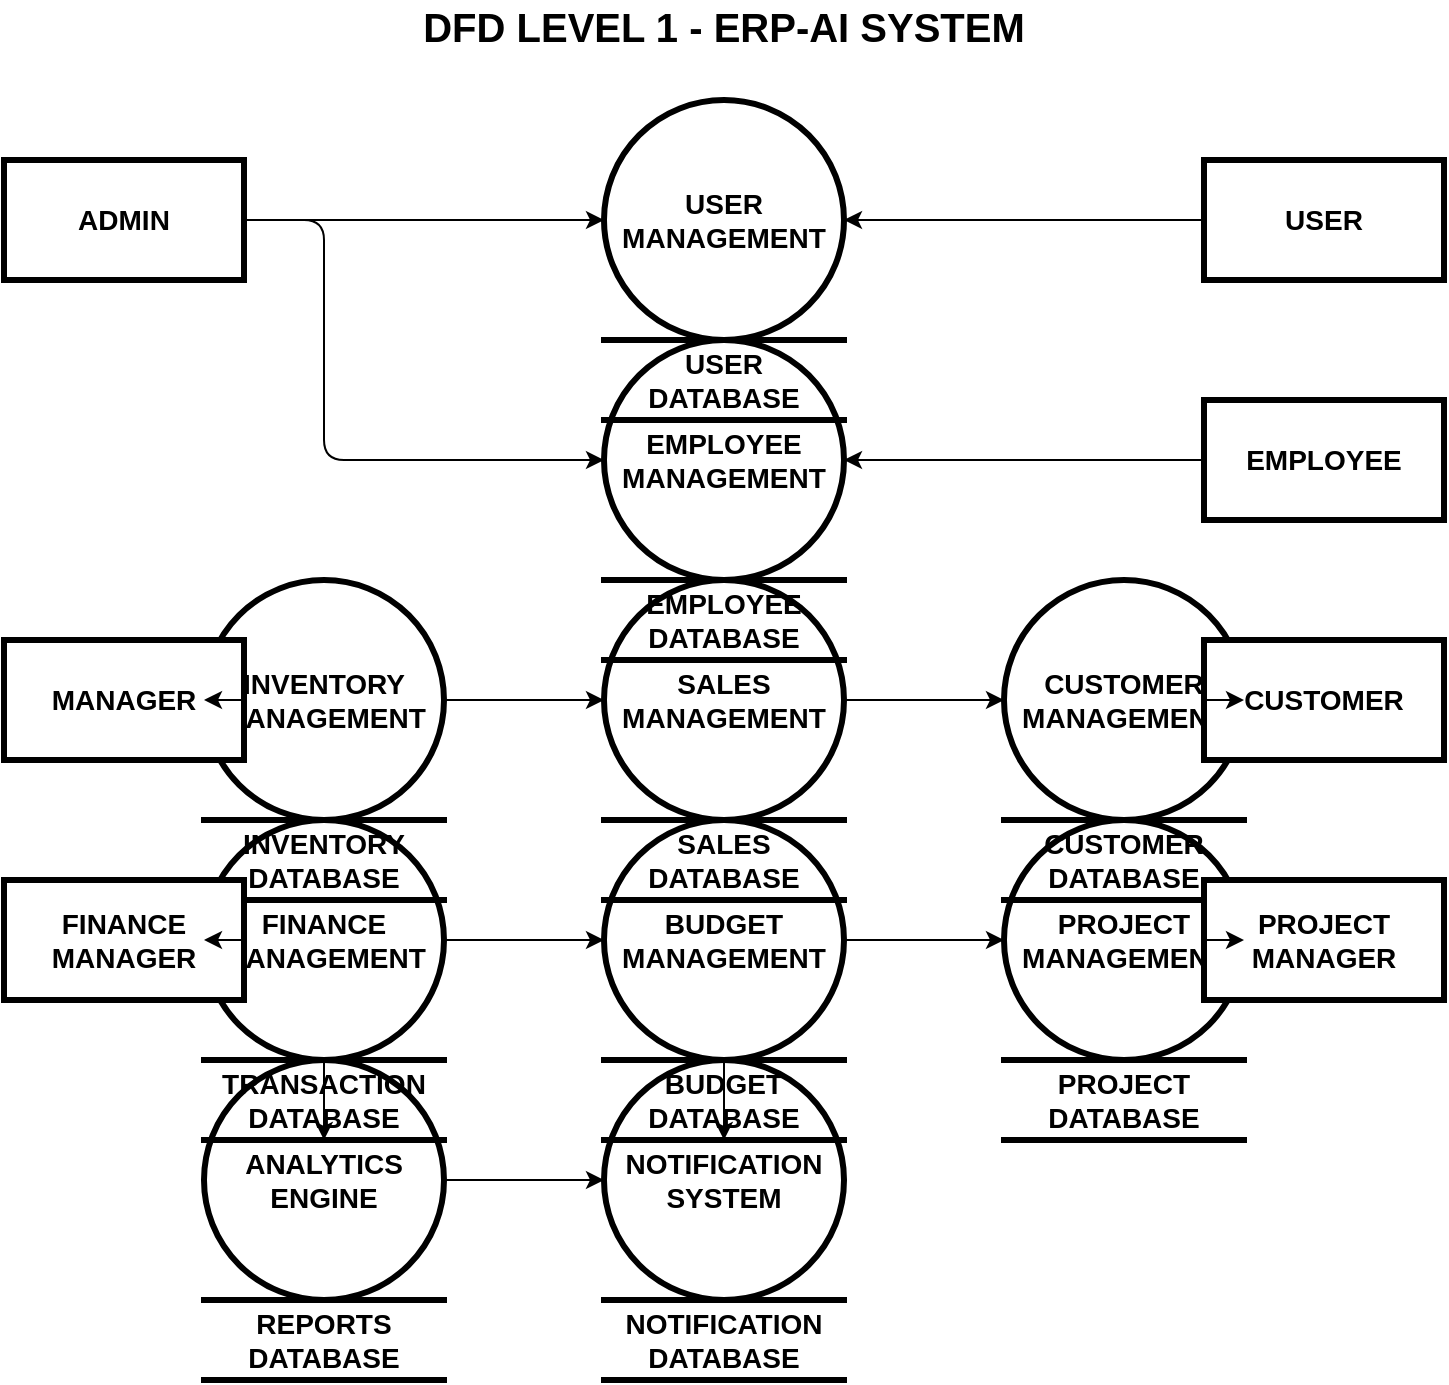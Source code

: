 <mxfile version="21.8.2" type="device">
  <diagram name="Page-1" id="c7558073-3199-34d8-9f00-42111426c3f3">
    <mxGraphModel dx="1050" dy="541" grid="1" gridSize="10" guides="1" tooltips="1" connect="1" arrows="1" fold="1" page="1" pageScale="1" pageWidth="826" pageHeight="1169" background="none" math="0" shadow="0">
      <root>
        <mxCell id="0" />
        <mxCell id="1" parent="0" />
        <mxCell id="2" value="ADMIN" style="whiteSpace=wrap;align=center;verticalAlign=middle;fontStyle=1;strokeWidth=3;fillColor=#FFFFFF;fontSize=14;" parent="1" vertex="1">
          <mxGeometry x="40" y="120" width="120" height="60" as="geometry" />
        </mxCell>
        <mxCell id="3" value="USER" style="whiteSpace=wrap;align=center;verticalAlign=middle;fontStyle=1;strokeWidth=3;fillColor=#FFFFFF;fontSize=14;" parent="1" vertex="1">
          <mxGeometry x="640" y="120" width="120" height="60" as="geometry" />
        </mxCell>
        <mxCell id="4" value="USER&#xa;MANAGEMENT" style="ellipse;whiteSpace=wrap;html=1;aspect=fixed;fontSize=14;fontStyle=1;strokeWidth=3;fillColor=#FFFFFF" parent="1" vertex="1">
          <mxGeometry x="340" y="90" width="120" height="120" as="geometry" />
        </mxCell>
        <mxCell id="5" value="EMPLOYEE&#xa;MANAGEMENT" style="ellipse;whiteSpace=wrap;html=1;aspect=fixed;fontSize=14;fontStyle=1;strokeWidth=3;fillColor=#FFFFFF" parent="1" vertex="1">
          <mxGeometry x="340" y="210" width="120" height="120" as="geometry" />
        </mxCell>
        <mxCell id="6" value="INVENTORY&#xa;MANAGEMENT" style="ellipse;whiteSpace=wrap;html=1;aspect=fixed;fontSize=14;fontStyle=1;strokeWidth=3;fillColor=#FFFFFF" parent="1" vertex="1">
          <mxGeometry x="140" y="330" width="120" height="120" as="geometry" />
        </mxCell>
        <mxCell id="7" value="SALES&#xa;MANAGEMENT" style="ellipse;whiteSpace=wrap;html=1;aspect=fixed;fontSize=14;fontStyle=1;strokeWidth=3;fillColor=#FFFFFF" parent="1" vertex="1">
          <mxGeometry x="340" y="330" width="120" height="120" as="geometry" />
        </mxCell>
        <mxCell id="8" value="CUSTOMER&#xa;MANAGEMENT" style="ellipse;whiteSpace=wrap;html=1;aspect=fixed;fontSize=14;fontStyle=1;strokeWidth=3;fillColor=#FFFFFF" parent="1" vertex="1">
          <mxGeometry x="540" y="330" width="120" height="120" as="geometry" />
        </mxCell>
        <mxCell id="9" value="FINANCE&#xa;MANAGEMENT" style="ellipse;whiteSpace=wrap;html=1;aspect=fixed;fontSize=14;fontStyle=1;strokeWidth=3;fillColor=#FFFFFF" parent="1" vertex="1">
          <mxGeometry x="140" y="450" width="120" height="120" as="geometry" />
        </mxCell>
        <mxCell id="10" value="BUDGET&#xa;MANAGEMENT" style="ellipse;whiteSpace=wrap;html=1;aspect=fixed;fontSize=14;fontStyle=1;strokeWidth=3;fillColor=#FFFFFF" parent="1" vertex="1">
          <mxGeometry x="340" y="450" width="120" height="120" as="geometry" />
        </mxCell>
        <mxCell id="11" value="PROJECT&#xa;MANAGEMENT" style="ellipse;whiteSpace=wrap;html=1;aspect=fixed;fontSize=14;fontStyle=1;strokeWidth=3;fillColor=#FFFFFF" parent="1" vertex="1">
          <mxGeometry x="540" y="450" width="120" height="120" as="geometry" />
        </mxCell>
        <mxCell id="12" value="ANALYTICS&#xa;ENGINE" style="ellipse;whiteSpace=wrap;html=1;aspect=fixed;fontSize=14;fontStyle=1;strokeWidth=3;fillColor=#FFFFFF" parent="1" vertex="1">
          <mxGeometry x="140" y="570" width="120" height="120" as="geometry" />
        </mxCell>
        <mxCell id="13" value="NOTIFICATION&#xa;SYSTEM" style="ellipse;whiteSpace=wrap;html=1;aspect=fixed;fontSize=14;fontStyle=1;strokeWidth=3;fillColor=#FFFFFF" parent="1" vertex="1">
          <mxGeometry x="340" y="570" width="120" height="120" as="geometry" />
        </mxCell>
        <mxCell id="14" value="USER&#xa;DATABASE" style="shape=partialRectangle;whiteSpace=wrap;html=1;left=0;right=0;fillColor=none;fontSize=14;fontStyle=1;strokeWidth=3;" parent="1" vertex="1">
          <mxGeometry x="340" y="210" width="120" height="40" as="geometry" />
        </mxCell>
        <mxCell id="15" value="EMPLOYEE&#xa;DATABASE" style="shape=partialRectangle;whiteSpace=wrap;html=1;left=0;right=0;fillColor=none;fontSize=14;fontStyle=1;strokeWidth=3;" parent="1" vertex="1">
          <mxGeometry x="340" y="330" width="120" height="40" as="geometry" />
        </mxCell>
        <mxCell id="16" value="INVENTORY&#xa;DATABASE" style="shape=partialRectangle;whiteSpace=wrap;html=1;left=0;right=0;fillColor=none;fontSize=14;fontStyle=1;strokeWidth=3;" parent="1" vertex="1">
          <mxGeometry x="140" y="450" width="120" height="40" as="geometry" />
        </mxCell>
        <mxCell id="17" value="SALES&#xa;DATABASE" style="shape=partialRectangle;whiteSpace=wrap;html=1;left=0;right=0;fillColor=none;fontSize=14;fontStyle=1;strokeWidth=3;" parent="1" vertex="1">
          <mxGeometry x="340" y="450" width="120" height="40" as="geometry" />
        </mxCell>
        <mxCell id="18" value="CUSTOMER&#xa;DATABASE" style="shape=partialRectangle;whiteSpace=wrap;html=1;left=0;right=0;fillColor=none;fontSize=14;fontStyle=1;strokeWidth=3;" parent="1" vertex="1">
          <mxGeometry x="540" y="450" width="120" height="40" as="geometry" />
        </mxCell>
        <mxCell id="19" value="TRANSACTION&#xa;DATABASE" style="shape=partialRectangle;whiteSpace=wrap;html=1;left=0;right=0;fillColor=none;fontSize=14;fontStyle=1;strokeWidth=3;" parent="1" vertex="1">
          <mxGeometry x="140" y="570" width="120" height="40" as="geometry" />
        </mxCell>
        <mxCell id="20" value="BUDGET&#xa;DATABASE" style="shape=partialRectangle;whiteSpace=wrap;html=1;left=0;right=0;fillColor=none;fontSize=14;fontStyle=1;strokeWidth=3;" parent="1" vertex="1">
          <mxGeometry x="340" y="570" width="120" height="40" as="geometry" />
        </mxCell>
        <mxCell id="21" value="PROJECT&#xa;DATABASE" style="shape=partialRectangle;whiteSpace=wrap;html=1;left=0;right=0;fillColor=none;fontSize=14;fontStyle=1;strokeWidth=3;" parent="1" vertex="1">
          <mxGeometry x="540" y="570" width="120" height="40" as="geometry" />
        </mxCell>
        <mxCell id="22" value="REPORTS&#xa;DATABASE" style="shape=partialRectangle;whiteSpace=wrap;html=1;left=0;right=0;fillColor=none;fontSize=14;fontStyle=1;strokeWidth=3;" parent="1" vertex="1">
          <mxGeometry x="140" y="690" width="120" height="40" as="geometry" />
        </mxCell>
        <mxCell id="23" value="NOTIFICATION&#xa;DATABASE" style="shape=partialRectangle;whiteSpace=wrap;html=1;left=0;right=0;fillColor=none;fontSize=14;fontStyle=1;strokeWidth=3;" parent="1" vertex="1">
          <mxGeometry x="340" y="690" width="120" height="40" as="geometry" />
        </mxCell>
        <mxCell id="24" value="MANAGER" style="whiteSpace=wrap;align=center;verticalAlign=middle;fontStyle=1;strokeWidth=3;fillColor=#FFFFFF;fontSize=14;" parent="1" vertex="1">
          <mxGeometry x="40" y="360" width="120" height="60" as="geometry" />
        </mxCell>
        <mxCell id="25" value="CUSTOMER" style="whiteSpace=wrap;align=center;verticalAlign=middle;fontStyle=1;strokeWidth=3;fillColor=#FFFFFF;fontSize=14;" parent="1" vertex="1">
          <mxGeometry x="640" y="360" width="120" height="60" as="geometry" />
        </mxCell>
        <mxCell id="26" value="FINANCE&#xa;MANAGER" style="whiteSpace=wrap;align=center;verticalAlign=middle;fontStyle=1;strokeWidth=3;fillColor=#FFFFFF;fontSize=14;" parent="1" vertex="1">
          <mxGeometry x="40" y="480" width="120" height="60" as="geometry" />
        </mxCell>
        <mxCell id="27" value="PROJECT&#xa;MANAGER" style="whiteSpace=wrap;align=center;verticalAlign=middle;fontStyle=1;strokeWidth=3;fillColor=#FFFFFF;fontSize=14;" parent="1" vertex="1">
          <mxGeometry x="640" y="480" width="120" height="60" as="geometry" />
        </mxCell>
        <mxCell id="28" value="EMPLOYEE" style="whiteSpace=wrap;align=center;verticalAlign=middle;fontStyle=1;strokeWidth=3;fillColor=#FFFFFF;fontSize=14;" parent="1" vertex="1">
          <mxGeometry x="640" y="240" width="120" height="60" as="geometry" />
        </mxCell>
        <mxCell id="29" value="" style="edgeStyle=elbowEdgeStyle;elbow=horizontal;exitX=1;exitY=0.5;exitPerimeter=0;entryX=0;entryY=0.5;entryPerimeter=0;fontStyle=1;strokeColor=#000000;strokeWidth=1;html=1;" parent="1" source="2" target="4" edge="1">
          <mxGeometry width="100" height="100" as="geometry">
            <mxPoint x="160" y="150" as="sourcePoint" />
            <mxPoint x="260" y="50" as="targetPoint" />
          </mxGeometry>
        </mxCell>
        <mxCell id="30" value="" style="edgeStyle=elbowEdgeStyle;elbow=horizontal;exitX=0;exitY=0.5;exitPerimeter=0;entryX=1;entryY=0.5;entryPerimeter=0;fontStyle=1;strokeColor=#000000;strokeWidth=1;html=1;" parent="1" source="3" target="4" edge="1">
          <mxGeometry width="100" height="100" as="geometry">
            <mxPoint x="640" y="150" as="sourcePoint" />
            <mxPoint x="540" y="50" as="targetPoint" />
          </mxGeometry>
        </mxCell>
        <mxCell id="31" value="" style="edgeStyle=elbowEdgeStyle;elbow=vertical;exitX=0.5;exitY=1;exitPerimeter=0;entryX=0.5;entryY=0;entryPerimeter=0;fontStyle=1;strokeColor=#000000;strokeWidth=1;html=1;" parent="1" source="4" target="14" edge="1">
          <mxGeometry width="100" height="100" as="geometry">
            <mxPoint x="400" y="180" as="sourcePoint" />
            <mxPoint x="400" y="180" as="targetPoint" />
          </mxGeometry>
        </mxCell>
        <mxCell id="32" value="" style="edgeStyle=elbowEdgeStyle;elbow=horizontal;exitX=1;exitY=0.5;exitPerimeter=0;entryX=0;entryY=0.5;entryPerimeter=0;fontStyle=1;strokeColor=#000000;strokeWidth=1;html=1;" parent="1" source="2" target="5" edge="1">
          <mxGeometry width="100" height="100" as="geometry">
            <mxPoint x="160" y="150" as="sourcePoint" />
            <mxPoint x="340" y="270" as="targetPoint" />
            <Array as="points">
              <mxPoint x="200" y="200" />
            </Array>
          </mxGeometry>
        </mxCell>
        <mxCell id="33" value="" style="edgeStyle=elbowEdgeStyle;elbow=horizontal;exitX=0;exitY=0.5;exitPerimeter=0;entryX=1;entryY=0.5;entryPerimeter=0;fontStyle=1;strokeColor=#000000;strokeWidth=1;html=1;" parent="1" source="28" target="5" edge="1">
          <mxGeometry width="100" height="100" as="geometry">
            <mxPoint x="640" y="270" as="sourcePoint" />
            <mxPoint x="460" y="270" as="targetPoint" />
          </mxGeometry>
        </mxCell>
        <mxCell id="34" value="" style="edgeStyle=elbowEdgeStyle;elbow=vertical;exitX=0.5;exitY=1;exitPerimeter=0;entryX=0.5;entryY=0;entryPerimeter=0;fontStyle=1;strokeColor=#000000;strokeWidth=1;html=1;" parent="1" source="5" target="15" edge="1">
          <mxGeometry width="100" height="100" as="geometry">
            <mxPoint x="400" y="300" as="sourcePoint" />
            <mxPoint x="400" y="300" as="targetPoint" />
          </mxGeometry>
        </mxCell>
        <mxCell id="35" value="" style="edgeStyle=elbowEdgeStyle;elbow=horizontal;exitX=1;exitY=0.5;exitPerimeter=0;entryX=0;entryY=0.5;entryPerimeter=0;fontStyle=1;strokeColor=#000000;strokeWidth=1;html=1;" parent="1" source="24" target="6" edge="1">
          <mxGeometry width="100" height="100" as="geometry">
            <mxPoint x="160" y="390" as="sourcePoint" />
            <mxPoint x="260" y="290" as="targetPoint" />
          </mxGeometry>
        </mxCell>
        <mxCell id="36" value="" style="edgeStyle=elbowEdgeStyle;elbow=horizontal;exitX=1;exitY=0.5;exitPerimeter=0;entryX=0;entryY=0.5;entryPerimeter=0;fontStyle=1;strokeColor=#000000;strokeWidth=1;html=1;" parent="1" source="6" target="7" edge="1">
          <mxGeometry width="100" height="100" as="geometry">
            <mxPoint x="260" y="390" as="sourcePoint" />
            <mxPoint x="360" y="290" as="targetPoint" />
          </mxGeometry>
        </mxCell>
        <mxCell id="37" value="" style="edgeStyle=elbowEdgeStyle;elbow=horizontal;exitX=1;exitY=0.5;exitPerimeter=0;entryX=0;entryY=0.5;entryPerimeter=0;fontStyle=1;strokeColor=#000000;strokeWidth=1;html=1;" parent="1" source="7" target="8" edge="1">
          <mxGeometry width="100" height="100" as="geometry">
            <mxPoint x="460" y="390" as="sourcePoint" />
            <mxPoint x="560" y="290" as="targetPoint" />
          </mxGeometry>
        </mxCell>
        <mxCell id="38" value="" style="edgeStyle=elbowEdgeStyle;elbow=horizontal;exitX=0;exitY=0.5;exitPerimeter=0;entryX=1;entryY=0.5;entryPerimeter=0;fontStyle=1;strokeColor=#000000;strokeWidth=1;html=1;" parent="1" source="25" target="8" edge="1">
          <mxGeometry width="100" height="100" as="geometry">
            <mxPoint x="640" y="390" as="sourcePoint" />
            <mxPoint x="540" y="290" as="targetPoint" />
          </mxGeometry>
        </mxCell>
        <mxCell id="39" value="" style="edgeStyle=elbowEdgeStyle;elbow=vertical;exitX=0.5;exitY=1;exitPerimeter=0;entryX=0.5;entryY=0;entryPerimeter=0;fontStyle=1;strokeColor=#000000;strokeWidth=1;html=1;" parent="1" source="6" target="16" edge="1">
          <mxGeometry width="100" height="100" as="geometry">
            <mxPoint x="200" y="420" as="sourcePoint" />
            <mxPoint x="300" y="320" as="targetPoint" />
          </mxGeometry>
        </mxCell>
        <mxCell id="40" value="" style="edgeStyle=elbowEdgeStyle;elbow=vertical;exitX=0.5;exitY=1;exitPerimeter=0;entryX=0.5;entryY=0;entryPerimeter=0;fontStyle=1;strokeColor=#000000;strokeWidth=1;html=1;" parent="1" source="7" target="17" edge="1">
          <mxGeometry width="100" height="100" as="geometry">
            <mxPoint x="400" y="420" as="sourcePoint" />
            <mxPoint x="500" y="320" as="targetPoint" />
          </mxGeometry>
        </mxCell>
        <mxCell id="41" value="" style="edgeStyle=elbowEdgeStyle;elbow=vertical;exitX=0.5;exitY=1;exitPerimeter=0;entryX=0.5;entryY=0;entryPerimeter=0;fontStyle=1;strokeColor=#000000;strokeWidth=1;html=1;" parent="1" source="8" target="18" edge="1">
          <mxGeometry width="100" height="100" as="geometry">
            <mxPoint x="600" y="420" as="sourcePoint" />
            <mxPoint x="700" y="320" as="targetPoint" />
          </mxGeometry>
        </mxCell>
        <mxCell id="42" value="" style="edgeStyle=elbowEdgeStyle;elbow=horizontal;exitX=1;exitY=0.5;exitPerimeter=0;entryX=0;entryY=0.5;entryPerimeter=0;fontStyle=1;strokeColor=#000000;strokeWidth=1;html=1;" parent="1" source="26" target="9" edge="1">
          <mxGeometry width="100" height="100" as="geometry">
            <mxPoint x="160" y="510" as="sourcePoint" />
            <mxPoint x="260" y="410" as="targetPoint" />
          </mxGeometry>
        </mxCell>
        <mxCell id="43" value="" style="edgeStyle=elbowEdgeStyle;elbow=horizontal;exitX=1;exitY=0.5;exitPerimeter=0;entryX=0;entryY=0.5;entryPerimeter=0;fontStyle=1;strokeColor=#000000;strokeWidth=1;html=1;" parent="1" source="9" target="10" edge="1">
          <mxGeometry width="100" height="100" as="geometry">
            <mxPoint x="260" y="510" as="sourcePoint" />
            <mxPoint x="360" y="410" as="targetPoint" />
          </mxGeometry>
        </mxCell>
        <mxCell id="44" value="" style="edgeStyle=elbowEdgeStyle;elbow=horizontal;exitX=1;exitY=0.5;exitPerimeter=0;entryX=0;entryY=0.5;entryPerimeter=0;fontStyle=1;strokeColor=#000000;strokeWidth=1;html=1;" parent="1" source="10" target="11" edge="1">
          <mxGeometry width="100" height="100" as="geometry">
            <mxPoint x="460" y="510" as="sourcePoint" />
            <mxPoint x="560" y="410" as="targetPoint" />
          </mxGeometry>
        </mxCell>
        <mxCell id="45" value="" style="edgeStyle=elbowEdgeStyle;elbow=horizontal;exitX=0;exitY=0.5;exitPerimeter=0;entryX=1;entryY=0.5;entryPerimeter=0;fontStyle=1;strokeColor=#000000;strokeWidth=1;html=1;" parent="1" source="27" target="11" edge="1">
          <mxGeometry width="100" height="100" as="geometry">
            <mxPoint x="640" y="510" as="sourcePoint" />
            <mxPoint x="540" y="410" as="targetPoint" />
          </mxGeometry>
        </mxCell>
        <mxCell id="46" value="" style="edgeStyle=elbowEdgeStyle;elbow=vertical;exitX=0.5;exitY=1;exitPerimeter=0;entryX=0.5;entryY=0;entryPerimeter=0;fontStyle=1;strokeColor=#000000;strokeWidth=1;html=1;" parent="1" source="9" target="19" edge="1">
          <mxGeometry width="100" height="100" as="geometry">
            <mxPoint x="200" y="540" as="sourcePoint" />
            <mxPoint x="300" y="440" as="targetPoint" />
          </mxGeometry>
        </mxCell>
        <mxCell id="47" value="" style="edgeStyle=elbowEdgeStyle;elbow=vertical;exitX=0.5;exitY=1;exitPerimeter=0;entryX=0.5;entryY=0;entryPerimeter=0;fontStyle=1;strokeColor=#000000;strokeWidth=1;html=1;" parent="1" source="10" target="20" edge="1">
          <mxGeometry width="100" height="100" as="geometry">
            <mxPoint x="400" y="540" as="sourcePoint" />
            <mxPoint x="500" y="440" as="targetPoint" />
          </mxGeometry>
        </mxCell>
        <mxCell id="48" value="" style="edgeStyle=elbowEdgeStyle;elbow=vertical;exitX=0.5;exitY=1;exitPerimeter=0;entryX=0.5;entryY=0;entryPerimeter=0;fontStyle=1;strokeColor=#000000;strokeWidth=1;html=1;" parent="1" source="11" target="21" edge="1">
          <mxGeometry width="100" height="100" as="geometry">
            <mxPoint x="600" y="540" as="sourcePoint" />
            <mxPoint x="700" y="440" as="targetPoint" />
          </mxGeometry>
        </mxCell>
        <mxCell id="49" value="" style="edgeStyle=elbowEdgeStyle;elbow=vertical;exitX=0.5;exitY=1;exitPerimeter=0;entryX=0.5;entryY=0;entryPerimeter=0;fontStyle=1;strokeColor=#000000;strokeWidth=1;html=1;" parent="1" source="12" target="22" edge="1">
          <mxGeometry width="100" height="100" as="geometry">
            <mxPoint x="200" y="660" as="sourcePoint" />
            <mxPoint x="300" y="560" as="targetPoint" />
          </mxGeometry>
        </mxCell>
        <mxCell id="50" value="" style="edgeStyle=elbowEdgeStyle;elbow=vertical;exitX=0.5;exitY=1;exitPerimeter=0;entryX=0.5;entryY=0;entryPerimeter=0;fontStyle=1;strokeColor=#000000;strokeWidth=1;html=1;" parent="1" source="13" target="23" edge="1">
          <mxGeometry width="100" height="100" as="geometry">
            <mxPoint x="400" y="660" as="sourcePoint" />
            <mxPoint x="500" y="560" as="targetPoint" />
          </mxGeometry>
        </mxCell>
        <mxCell id="51" value="" style="edgeStyle=elbowEdgeStyle;elbow=horizontal;exitX=1;exitY=0.5;exitPerimeter=0;entryX=0;entryY=0.5;entryPerimeter=0;fontStyle=1;strokeColor=#000000;strokeWidth=1;html=1;" parent="1" source="12" target="13" edge="1">
          <mxGeometry width="100" height="100" as="geometry">
            <mxPoint x="260" y="630" as="sourcePoint" />
            <mxPoint x="360" y="530" as="targetPoint" />
          </mxGeometry>
        </mxCell>
        <mxCell id="52" value="" style="edgeStyle=elbowEdgeStyle;elbow=vertical;exitX=0.5;exitY=0;exitPerimeter=0;entryX=0.5;entryY=1;entryPerimeter=0;fontStyle=1;strokeColor=#000000;strokeWidth=1;html=1;" parent="1" source="12" target="19" edge="1">
          <mxGeometry width="100" height="100" as="geometry">
            <mxPoint x="200" y="600" as="sourcePoint" />
            <mxPoint x="300" y="500" as="targetPoint" />
          </mxGeometry>
        </mxCell>
        <mxCell id="53" value="" style="edgeStyle=elbowEdgeStyle;elbow=vertical;exitX=0.5;exitY=0;exitPerimeter=0;entryX=0.5;entryY=1;entryPerimeter=0;fontStyle=1;strokeColor=#000000;strokeWidth=1;html=1;" parent="1" source="13" target="20" edge="1">
          <mxGeometry width="100" height="100" as="geometry">
            <mxPoint x="400" y="600" as="sourcePoint" />
            <mxPoint x="500" y="500" as="targetPoint" />
          </mxGeometry>
        </mxCell>
        <mxCell id="54" value="DFD LEVEL 1 - ERP-AI SYSTEM" style="text;spacingTop=-5;align=center;fontSize=20;fontStyle=1" parent="1" vertex="1">
          <mxGeometry x="230" y="40" width="340" height="40" as="geometry" />
        </mxCell>
      </root>
    </mxGraphModel>
  </diagram>
</mxfile>
